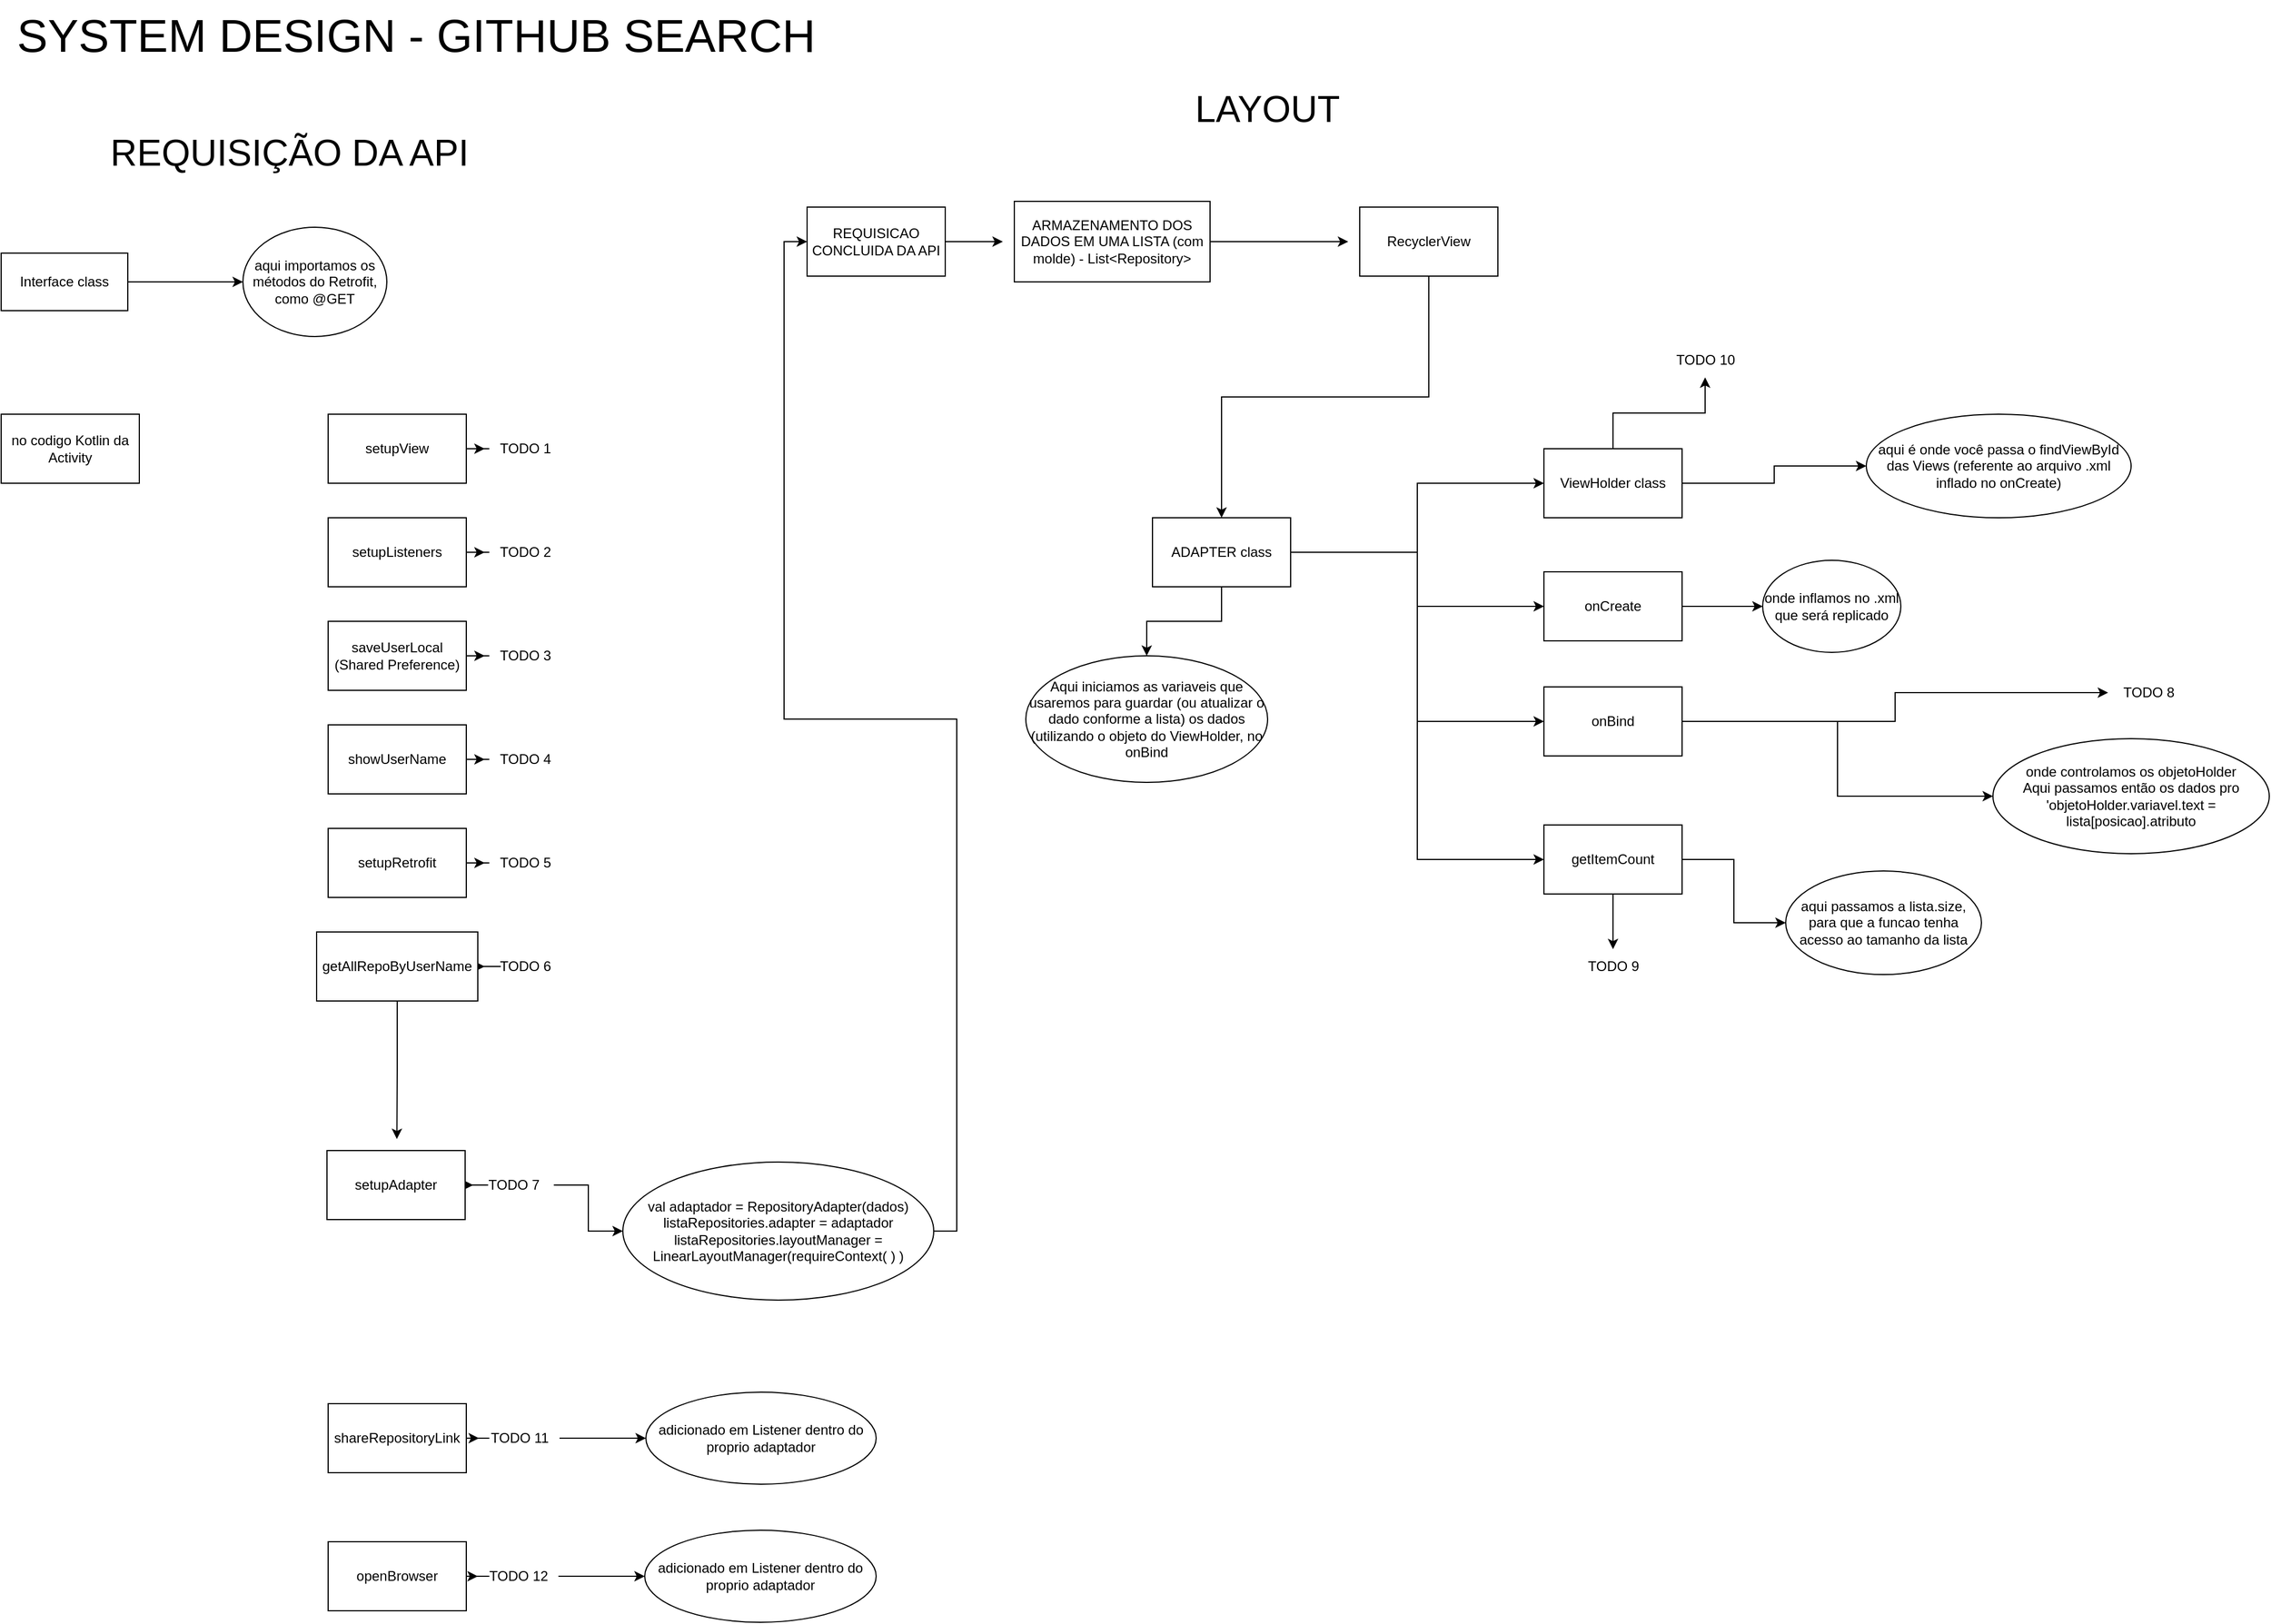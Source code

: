 <mxfile version="23.0.2" type="device">
  <diagram name="Página-1" id="-o6ntTe5AhZ-jHOkyN4g">
    <mxGraphModel dx="1311" dy="905" grid="1" gridSize="10" guides="1" tooltips="1" connect="1" arrows="1" fold="1" page="1" pageScale="1" pageWidth="827" pageHeight="1169" math="0" shadow="0">
      <root>
        <mxCell id="0" />
        <mxCell id="1" parent="0" />
        <mxCell id="gpYYDkNpvxpEJjiMGzxw-1" value="&lt;font style=&quot;font-size: 40px;&quot;&gt;SYSTEM DESIGN - GITHUB SEARCH&lt;/font&gt;" style="text;html=1;align=center;verticalAlign=middle;resizable=0;points=[];autosize=1;strokeColor=none;fillColor=none;" parent="1" vertex="1">
          <mxGeometry x="70" y="30" width="720" height="60" as="geometry" />
        </mxCell>
        <mxCell id="gpYYDkNpvxpEJjiMGzxw-2" value="&lt;font style=&quot;font-size: 32px;&quot;&gt;LAYOUT&lt;/font&gt;" style="text;html=1;strokeColor=none;fillColor=none;align=center;verticalAlign=middle;whiteSpace=wrap;rounded=0;" parent="1" vertex="1">
          <mxGeometry x="1140" y="110" width="60" height="30" as="geometry" />
        </mxCell>
        <mxCell id="gpYYDkNpvxpEJjiMGzxw-3" value="&lt;font style=&quot;font-size: 32px;&quot;&gt;REQUISIÇÃO DA API&lt;/font&gt;" style="text;html=1;align=center;verticalAlign=middle;resizable=0;points=[];autosize=1;strokeColor=none;fillColor=none;" parent="1" vertex="1">
          <mxGeometry x="155" y="138" width="330" height="50" as="geometry" />
        </mxCell>
        <mxCell id="gpYYDkNpvxpEJjiMGzxw-11" style="edgeStyle=orthogonalEdgeStyle;rounded=0;orthogonalLoop=1;jettySize=auto;html=1;exitX=0.5;exitY=1;exitDx=0;exitDy=0;entryX=0.5;entryY=0;entryDx=0;entryDy=0;" parent="1" source="gpYYDkNpvxpEJjiMGzxw-4" target="gpYYDkNpvxpEJjiMGzxw-10" edge="1">
          <mxGeometry relative="1" as="geometry" />
        </mxCell>
        <mxCell id="gpYYDkNpvxpEJjiMGzxw-4" value="RecyclerView" style="whiteSpace=wrap;html=1;" parent="1" vertex="1">
          <mxGeometry x="1250" y="210" width="120" height="60" as="geometry" />
        </mxCell>
        <mxCell id="gpYYDkNpvxpEJjiMGzxw-8" style="edgeStyle=orthogonalEdgeStyle;rounded=0;orthogonalLoop=1;jettySize=auto;html=1;exitX=1;exitY=0.5;exitDx=0;exitDy=0;" parent="1" source="gpYYDkNpvxpEJjiMGzxw-5" edge="1">
          <mxGeometry relative="1" as="geometry">
            <mxPoint x="940" y="240" as="targetPoint" />
          </mxGeometry>
        </mxCell>
        <mxCell id="gpYYDkNpvxpEJjiMGzxw-5" value="REQUISICAO CONCLUIDA DA API" style="whiteSpace=wrap;html=1;" parent="1" vertex="1">
          <mxGeometry x="770" y="210" width="120" height="60" as="geometry" />
        </mxCell>
        <mxCell id="gpYYDkNpvxpEJjiMGzxw-7" style="edgeStyle=orthogonalEdgeStyle;rounded=0;orthogonalLoop=1;jettySize=auto;html=1;exitX=1;exitY=0.5;exitDx=0;exitDy=0;" parent="1" source="gpYYDkNpvxpEJjiMGzxw-6" edge="1">
          <mxGeometry relative="1" as="geometry">
            <mxPoint x="1240" y="240" as="targetPoint" />
          </mxGeometry>
        </mxCell>
        <mxCell id="gpYYDkNpvxpEJjiMGzxw-6" value="ARMAZENAMENTO DOS DADOS EM UMA LISTA (com molde) - List&amp;lt;Repository&amp;gt;" style="whiteSpace=wrap;html=1;" parent="1" vertex="1">
          <mxGeometry x="950" y="205" width="170" height="70" as="geometry" />
        </mxCell>
        <mxCell id="gpYYDkNpvxpEJjiMGzxw-14" value="" style="edgeStyle=orthogonalEdgeStyle;rounded=0;orthogonalLoop=1;jettySize=auto;html=1;" parent="1" source="gpYYDkNpvxpEJjiMGzxw-10" target="gpYYDkNpvxpEJjiMGzxw-13" edge="1">
          <mxGeometry relative="1" as="geometry" />
        </mxCell>
        <mxCell id="gpYYDkNpvxpEJjiMGzxw-17" style="edgeStyle=orthogonalEdgeStyle;rounded=0;orthogonalLoop=1;jettySize=auto;html=1;exitX=1;exitY=0.5;exitDx=0;exitDy=0;entryX=0;entryY=0.5;entryDx=0;entryDy=0;" parent="1" source="gpYYDkNpvxpEJjiMGzxw-10" target="gpYYDkNpvxpEJjiMGzxw-16" edge="1">
          <mxGeometry relative="1" as="geometry" />
        </mxCell>
        <mxCell id="gpYYDkNpvxpEJjiMGzxw-18" style="edgeStyle=orthogonalEdgeStyle;rounded=0;orthogonalLoop=1;jettySize=auto;html=1;exitX=1;exitY=0.5;exitDx=0;exitDy=0;entryX=0;entryY=0.5;entryDx=0;entryDy=0;" parent="1" source="gpYYDkNpvxpEJjiMGzxw-10" target="gpYYDkNpvxpEJjiMGzxw-15" edge="1">
          <mxGeometry relative="1" as="geometry" />
        </mxCell>
        <mxCell id="gpYYDkNpvxpEJjiMGzxw-27" value="" style="edgeStyle=orthogonalEdgeStyle;rounded=0;orthogonalLoop=1;jettySize=auto;html=1;" parent="1" source="gpYYDkNpvxpEJjiMGzxw-10" target="gpYYDkNpvxpEJjiMGzxw-26" edge="1">
          <mxGeometry relative="1" as="geometry" />
        </mxCell>
        <mxCell id="89oDRiUdbmvaXGBSdOVL-37" value="" style="edgeStyle=orthogonalEdgeStyle;rounded=0;orthogonalLoop=1;jettySize=auto;html=1;" edge="1" parent="1" source="gpYYDkNpvxpEJjiMGzxw-10" target="89oDRiUdbmvaXGBSdOVL-36">
          <mxGeometry relative="1" as="geometry" />
        </mxCell>
        <mxCell id="gpYYDkNpvxpEJjiMGzxw-10" value="ADAPTER class" style="whiteSpace=wrap;html=1;" parent="1" vertex="1">
          <mxGeometry x="1070" y="480" width="120" height="60" as="geometry" />
        </mxCell>
        <mxCell id="gpYYDkNpvxpEJjiMGzxw-20" value="" style="edgeStyle=orthogonalEdgeStyle;rounded=0;orthogonalLoop=1;jettySize=auto;html=1;" parent="1" source="gpYYDkNpvxpEJjiMGzxw-13" target="gpYYDkNpvxpEJjiMGzxw-19" edge="1">
          <mxGeometry relative="1" as="geometry" />
        </mxCell>
        <mxCell id="gpYYDkNpvxpEJjiMGzxw-13" value="onCreate" style="whiteSpace=wrap;html=1;" parent="1" vertex="1">
          <mxGeometry x="1410" y="527" width="120" height="60" as="geometry" />
        </mxCell>
        <mxCell id="gpYYDkNpvxpEJjiMGzxw-22" value="" style="edgeStyle=orthogonalEdgeStyle;rounded=0;orthogonalLoop=1;jettySize=auto;html=1;" parent="1" source="gpYYDkNpvxpEJjiMGzxw-15" target="gpYYDkNpvxpEJjiMGzxw-21" edge="1">
          <mxGeometry relative="1" as="geometry" />
        </mxCell>
        <mxCell id="89oDRiUdbmvaXGBSdOVL-32" style="edgeStyle=orthogonalEdgeStyle;rounded=0;orthogonalLoop=1;jettySize=auto;html=1;exitX=1;exitY=0.5;exitDx=0;exitDy=0;" edge="1" parent="1" source="gpYYDkNpvxpEJjiMGzxw-15" target="89oDRiUdbmvaXGBSdOVL-31">
          <mxGeometry relative="1" as="geometry" />
        </mxCell>
        <mxCell id="gpYYDkNpvxpEJjiMGzxw-15" value="onBind" style="whiteSpace=wrap;html=1;" parent="1" vertex="1">
          <mxGeometry x="1410" y="627" width="120" height="60" as="geometry" />
        </mxCell>
        <mxCell id="gpYYDkNpvxpEJjiMGzxw-24" value="" style="edgeStyle=orthogonalEdgeStyle;rounded=0;orthogonalLoop=1;jettySize=auto;html=1;" parent="1" source="gpYYDkNpvxpEJjiMGzxw-16" target="gpYYDkNpvxpEJjiMGzxw-23" edge="1">
          <mxGeometry relative="1" as="geometry" />
        </mxCell>
        <mxCell id="89oDRiUdbmvaXGBSdOVL-35" style="edgeStyle=orthogonalEdgeStyle;rounded=0;orthogonalLoop=1;jettySize=auto;html=1;exitX=0.5;exitY=1;exitDx=0;exitDy=0;" edge="1" parent="1" source="gpYYDkNpvxpEJjiMGzxw-16" target="89oDRiUdbmvaXGBSdOVL-34">
          <mxGeometry relative="1" as="geometry" />
        </mxCell>
        <mxCell id="gpYYDkNpvxpEJjiMGzxw-16" value="getItemCount" style="whiteSpace=wrap;html=1;" parent="1" vertex="1">
          <mxGeometry x="1410" y="747" width="120" height="60" as="geometry" />
        </mxCell>
        <mxCell id="gpYYDkNpvxpEJjiMGzxw-19" value="onde inflamos no .xml que será replicado" style="ellipse;whiteSpace=wrap;html=1;" parent="1" vertex="1">
          <mxGeometry x="1600" y="517" width="120" height="80" as="geometry" />
        </mxCell>
        <mxCell id="gpYYDkNpvxpEJjiMGzxw-21" value="onde controlamos os objetoHolder&lt;br&gt;Aqui passamos então os dados pro &#39;objetoHolder.variavel.text = lista[posicao].atributo" style="ellipse;whiteSpace=wrap;html=1;" parent="1" vertex="1">
          <mxGeometry x="1800" y="672" width="240" height="100" as="geometry" />
        </mxCell>
        <mxCell id="gpYYDkNpvxpEJjiMGzxw-23" value="aqui passamos a lista.size, para que a funcao tenha acesso ao tamanho da lista" style="ellipse;whiteSpace=wrap;html=1;" parent="1" vertex="1">
          <mxGeometry x="1620" y="787" width="170" height="90" as="geometry" />
        </mxCell>
        <mxCell id="gpYYDkNpvxpEJjiMGzxw-26" value="Aqui iniciamos as variaveis que usaremos para guardar (ou atualizar o dado conforme a lista) os dados (utilizando o objeto do ViewHolder, no onBind" style="ellipse;whiteSpace=wrap;html=1;" parent="1" vertex="1">
          <mxGeometry x="960" y="600" width="210" height="110" as="geometry" />
        </mxCell>
        <mxCell id="gpYYDkNpvxpEJjiMGzxw-32" value="" style="edgeStyle=orthogonalEdgeStyle;rounded=0;orthogonalLoop=1;jettySize=auto;html=1;" parent="1" source="gpYYDkNpvxpEJjiMGzxw-28" target="gpYYDkNpvxpEJjiMGzxw-31" edge="1">
          <mxGeometry relative="1" as="geometry" />
        </mxCell>
        <mxCell id="gpYYDkNpvxpEJjiMGzxw-28" value="Interface class" style="whiteSpace=wrap;html=1;" parent="1" vertex="1">
          <mxGeometry x="70" y="250" width="110" height="50" as="geometry" />
        </mxCell>
        <mxCell id="gpYYDkNpvxpEJjiMGzxw-31" value="aqui importamos os métodos do Retrofit, como @GET" style="ellipse;whiteSpace=wrap;html=1;" parent="1" vertex="1">
          <mxGeometry x="280" y="227.5" width="125" height="95" as="geometry" />
        </mxCell>
        <mxCell id="gpYYDkNpvxpEJjiMGzxw-33" value="no codigo Kotlin da Activity" style="whiteSpace=wrap;html=1;" parent="1" vertex="1">
          <mxGeometry x="70" y="390" width="120" height="60" as="geometry" />
        </mxCell>
        <mxCell id="89oDRiUdbmvaXGBSdOVL-17" style="edgeStyle=orthogonalEdgeStyle;rounded=0;orthogonalLoop=1;jettySize=auto;html=1;exitX=1;exitY=0.5;exitDx=0;exitDy=0;" edge="1" parent="1" source="gpYYDkNpvxpEJjiMGzxw-42" target="89oDRiUdbmvaXGBSdOVL-10">
          <mxGeometry relative="1" as="geometry" />
        </mxCell>
        <mxCell id="gpYYDkNpvxpEJjiMGzxw-42" value="setupView" style="whiteSpace=wrap;html=1;" parent="1" vertex="1">
          <mxGeometry x="354" y="390" width="120" height="60" as="geometry" />
        </mxCell>
        <mxCell id="89oDRiUdbmvaXGBSdOVL-18" style="edgeStyle=orthogonalEdgeStyle;rounded=0;orthogonalLoop=1;jettySize=auto;html=1;exitX=1;exitY=0.5;exitDx=0;exitDy=0;" edge="1" parent="1" source="89oDRiUdbmvaXGBSdOVL-1" target="89oDRiUdbmvaXGBSdOVL-11">
          <mxGeometry relative="1" as="geometry" />
        </mxCell>
        <mxCell id="89oDRiUdbmvaXGBSdOVL-1" value="setupListeners" style="whiteSpace=wrap;html=1;" vertex="1" parent="1">
          <mxGeometry x="354" y="480" width="120" height="60" as="geometry" />
        </mxCell>
        <mxCell id="89oDRiUdbmvaXGBSdOVL-19" style="edgeStyle=orthogonalEdgeStyle;rounded=0;orthogonalLoop=1;jettySize=auto;html=1;exitX=1;exitY=0.5;exitDx=0;exitDy=0;" edge="1" parent="1" source="89oDRiUdbmvaXGBSdOVL-2" target="89oDRiUdbmvaXGBSdOVL-12">
          <mxGeometry relative="1" as="geometry" />
        </mxCell>
        <mxCell id="89oDRiUdbmvaXGBSdOVL-2" value="saveUserLocal (Shared Preference)" style="whiteSpace=wrap;html=1;" vertex="1" parent="1">
          <mxGeometry x="354" y="570" width="120" height="60" as="geometry" />
        </mxCell>
        <mxCell id="89oDRiUdbmvaXGBSdOVL-20" style="edgeStyle=orthogonalEdgeStyle;rounded=0;orthogonalLoop=1;jettySize=auto;html=1;exitX=1;exitY=0.5;exitDx=0;exitDy=0;" edge="1" parent="1" source="89oDRiUdbmvaXGBSdOVL-3" target="89oDRiUdbmvaXGBSdOVL-13">
          <mxGeometry relative="1" as="geometry" />
        </mxCell>
        <mxCell id="89oDRiUdbmvaXGBSdOVL-3" value="showUserName" style="whiteSpace=wrap;html=1;" vertex="1" parent="1">
          <mxGeometry x="354" y="660" width="120" height="60" as="geometry" />
        </mxCell>
        <mxCell id="89oDRiUdbmvaXGBSdOVL-21" style="edgeStyle=orthogonalEdgeStyle;rounded=0;orthogonalLoop=1;jettySize=auto;html=1;exitX=1;exitY=0.5;exitDx=0;exitDy=0;" edge="1" parent="1" source="89oDRiUdbmvaXGBSdOVL-4" target="89oDRiUdbmvaXGBSdOVL-14">
          <mxGeometry relative="1" as="geometry" />
        </mxCell>
        <mxCell id="89oDRiUdbmvaXGBSdOVL-4" value="setupRetrofit" style="whiteSpace=wrap;html=1;" vertex="1" parent="1">
          <mxGeometry x="354" y="750" width="120" height="60" as="geometry" />
        </mxCell>
        <mxCell id="89oDRiUdbmvaXGBSdOVL-22" style="edgeStyle=orthogonalEdgeStyle;rounded=0;orthogonalLoop=1;jettySize=auto;html=1;exitX=1;exitY=0.5;exitDx=0;exitDy=0;" edge="1" parent="1" source="89oDRiUdbmvaXGBSdOVL-5" target="89oDRiUdbmvaXGBSdOVL-15">
          <mxGeometry relative="1" as="geometry" />
        </mxCell>
        <mxCell id="89oDRiUdbmvaXGBSdOVL-54" style="edgeStyle=orthogonalEdgeStyle;rounded=0;orthogonalLoop=1;jettySize=auto;html=1;exitX=0.5;exitY=1;exitDx=0;exitDy=0;" edge="1" parent="1" source="89oDRiUdbmvaXGBSdOVL-5">
          <mxGeometry relative="1" as="geometry">
            <mxPoint x="413.706" y="1020" as="targetPoint" />
          </mxGeometry>
        </mxCell>
        <mxCell id="89oDRiUdbmvaXGBSdOVL-5" value="getAllRepoByUserName" style="whiteSpace=wrap;html=1;" vertex="1" parent="1">
          <mxGeometry x="344" y="840" width="140" height="60" as="geometry" />
        </mxCell>
        <mxCell id="89oDRiUdbmvaXGBSdOVL-23" style="edgeStyle=orthogonalEdgeStyle;rounded=0;orthogonalLoop=1;jettySize=auto;html=1;exitX=1;exitY=0.5;exitDx=0;exitDy=0;" edge="1" parent="1" source="89oDRiUdbmvaXGBSdOVL-6" target="89oDRiUdbmvaXGBSdOVL-16">
          <mxGeometry relative="1" as="geometry" />
        </mxCell>
        <mxCell id="89oDRiUdbmvaXGBSdOVL-6" value="setupAdapter" style="whiteSpace=wrap;html=1;" vertex="1" parent="1">
          <mxGeometry x="353" y="1030" width="120" height="60" as="geometry" />
        </mxCell>
        <mxCell id="89oDRiUdbmvaXGBSdOVL-10" value="TODO 1" style="text;html=1;align=center;verticalAlign=middle;resizable=0;points=[];autosize=1;strokeColor=none;fillColor=none;" vertex="1" parent="1">
          <mxGeometry x="490" y="405" width="70" height="30" as="geometry" />
        </mxCell>
        <mxCell id="89oDRiUdbmvaXGBSdOVL-11" value="TODO 2" style="text;html=1;align=center;verticalAlign=middle;resizable=0;points=[];autosize=1;strokeColor=none;fillColor=none;" vertex="1" parent="1">
          <mxGeometry x="490" y="495" width="70" height="30" as="geometry" />
        </mxCell>
        <mxCell id="89oDRiUdbmvaXGBSdOVL-12" value="TODO 3" style="text;html=1;align=center;verticalAlign=middle;resizable=0;points=[];autosize=1;strokeColor=none;fillColor=none;" vertex="1" parent="1">
          <mxGeometry x="490" y="585" width="70" height="30" as="geometry" />
        </mxCell>
        <mxCell id="89oDRiUdbmvaXGBSdOVL-13" value="TODO 4" style="text;html=1;align=center;verticalAlign=middle;resizable=0;points=[];autosize=1;strokeColor=none;fillColor=none;" vertex="1" parent="1">
          <mxGeometry x="490" y="675" width="70" height="30" as="geometry" />
        </mxCell>
        <mxCell id="89oDRiUdbmvaXGBSdOVL-14" value="TODO 5" style="text;html=1;align=center;verticalAlign=middle;resizable=0;points=[];autosize=1;strokeColor=none;fillColor=none;" vertex="1" parent="1">
          <mxGeometry x="490" y="765" width="70" height="30" as="geometry" />
        </mxCell>
        <mxCell id="89oDRiUdbmvaXGBSdOVL-15" value="TODO 6" style="text;html=1;align=center;verticalAlign=middle;resizable=0;points=[];autosize=1;strokeColor=none;fillColor=none;" vertex="1" parent="1">
          <mxGeometry x="490" y="855" width="70" height="30" as="geometry" />
        </mxCell>
        <mxCell id="89oDRiUdbmvaXGBSdOVL-53" value="" style="edgeStyle=orthogonalEdgeStyle;rounded=0;orthogonalLoop=1;jettySize=auto;html=1;" edge="1" parent="1" source="89oDRiUdbmvaXGBSdOVL-16" target="89oDRiUdbmvaXGBSdOVL-52">
          <mxGeometry relative="1" as="geometry" />
        </mxCell>
        <mxCell id="89oDRiUdbmvaXGBSdOVL-16" value="TODO 7" style="text;html=1;align=center;verticalAlign=middle;resizable=0;points=[];autosize=1;strokeColor=none;fillColor=none;" vertex="1" parent="1">
          <mxGeometry x="480" y="1045" width="70" height="30" as="geometry" />
        </mxCell>
        <mxCell id="89oDRiUdbmvaXGBSdOVL-29" style="edgeStyle=orthogonalEdgeStyle;rounded=0;orthogonalLoop=1;jettySize=auto;html=1;exitX=1;exitY=0.5;exitDx=0;exitDy=0;" edge="1" parent="1" source="89oDRiUdbmvaXGBSdOVL-24" target="89oDRiUdbmvaXGBSdOVL-27">
          <mxGeometry relative="1" as="geometry" />
        </mxCell>
        <mxCell id="89oDRiUdbmvaXGBSdOVL-24" value="shareRepositoryLink" style="whiteSpace=wrap;html=1;" vertex="1" parent="1">
          <mxGeometry x="354" y="1250" width="120" height="60" as="geometry" />
        </mxCell>
        <mxCell id="89oDRiUdbmvaXGBSdOVL-30" style="edgeStyle=orthogonalEdgeStyle;rounded=0;orthogonalLoop=1;jettySize=auto;html=1;exitX=1;exitY=0.5;exitDx=0;exitDy=0;" edge="1" parent="1" source="89oDRiUdbmvaXGBSdOVL-26" target="89oDRiUdbmvaXGBSdOVL-28">
          <mxGeometry relative="1" as="geometry" />
        </mxCell>
        <mxCell id="89oDRiUdbmvaXGBSdOVL-26" value="openBrowser" style="whiteSpace=wrap;html=1;" vertex="1" parent="1">
          <mxGeometry x="354" y="1370" width="120" height="60" as="geometry" />
        </mxCell>
        <mxCell id="89oDRiUdbmvaXGBSdOVL-57" value="" style="edgeStyle=orthogonalEdgeStyle;rounded=0;orthogonalLoop=1;jettySize=auto;html=1;" edge="1" parent="1" source="89oDRiUdbmvaXGBSdOVL-27" target="89oDRiUdbmvaXGBSdOVL-56">
          <mxGeometry relative="1" as="geometry" />
        </mxCell>
        <mxCell id="89oDRiUdbmvaXGBSdOVL-27" value="TODO 11" style="text;html=1;align=center;verticalAlign=middle;resizable=0;points=[];autosize=1;strokeColor=none;fillColor=none;" vertex="1" parent="1">
          <mxGeometry x="485" y="1265" width="70" height="30" as="geometry" />
        </mxCell>
        <mxCell id="89oDRiUdbmvaXGBSdOVL-59" value="" style="edgeStyle=orthogonalEdgeStyle;rounded=0;orthogonalLoop=1;jettySize=auto;html=1;" edge="1" parent="1" source="89oDRiUdbmvaXGBSdOVL-28" target="89oDRiUdbmvaXGBSdOVL-58">
          <mxGeometry relative="1" as="geometry" />
        </mxCell>
        <mxCell id="89oDRiUdbmvaXGBSdOVL-28" value="TODO 12" style="text;html=1;align=center;verticalAlign=middle;resizable=0;points=[];autosize=1;strokeColor=none;fillColor=none;" vertex="1" parent="1">
          <mxGeometry x="484" y="1385" width="70" height="30" as="geometry" />
        </mxCell>
        <mxCell id="89oDRiUdbmvaXGBSdOVL-31" value="TODO 8" style="text;html=1;align=center;verticalAlign=middle;resizable=0;points=[];autosize=1;strokeColor=none;fillColor=none;" vertex="1" parent="1">
          <mxGeometry x="1900" y="617" width="70" height="30" as="geometry" />
        </mxCell>
        <mxCell id="89oDRiUdbmvaXGBSdOVL-34" value="TODO 9" style="text;html=1;align=center;verticalAlign=middle;resizable=0;points=[];autosize=1;strokeColor=none;fillColor=none;" vertex="1" parent="1">
          <mxGeometry x="1435" y="855" width="70" height="30" as="geometry" />
        </mxCell>
        <mxCell id="89oDRiUdbmvaXGBSdOVL-43" style="edgeStyle=orthogonalEdgeStyle;rounded=0;orthogonalLoop=1;jettySize=auto;html=1;exitX=1;exitY=0.5;exitDx=0;exitDy=0;" edge="1" parent="1" source="89oDRiUdbmvaXGBSdOVL-36" target="89oDRiUdbmvaXGBSdOVL-41">
          <mxGeometry relative="1" as="geometry" />
        </mxCell>
        <mxCell id="89oDRiUdbmvaXGBSdOVL-45" style="edgeStyle=orthogonalEdgeStyle;rounded=0;orthogonalLoop=1;jettySize=auto;html=1;exitX=0.5;exitY=0;exitDx=0;exitDy=0;" edge="1" parent="1" source="89oDRiUdbmvaXGBSdOVL-36" target="89oDRiUdbmvaXGBSdOVL-44">
          <mxGeometry relative="1" as="geometry" />
        </mxCell>
        <mxCell id="89oDRiUdbmvaXGBSdOVL-36" value="ViewHolder class" style="whiteSpace=wrap;html=1;" vertex="1" parent="1">
          <mxGeometry x="1410" y="420" width="120" height="60" as="geometry" />
        </mxCell>
        <mxCell id="89oDRiUdbmvaXGBSdOVL-41" value="aqui é onde você passa o findViewById das Views (referente ao arquivo .xml inflado no onCreate)" style="ellipse;whiteSpace=wrap;html=1;" vertex="1" parent="1">
          <mxGeometry x="1690" y="390" width="230" height="90" as="geometry" />
        </mxCell>
        <mxCell id="89oDRiUdbmvaXGBSdOVL-44" value="TODO 10" style="text;html=1;align=center;verticalAlign=middle;resizable=0;points=[];autosize=1;strokeColor=none;fillColor=none;" vertex="1" parent="1">
          <mxGeometry x="1515" y="328" width="70" height="30" as="geometry" />
        </mxCell>
        <mxCell id="89oDRiUdbmvaXGBSdOVL-55" style="edgeStyle=orthogonalEdgeStyle;rounded=0;orthogonalLoop=1;jettySize=auto;html=1;exitX=1;exitY=0.5;exitDx=0;exitDy=0;entryX=0;entryY=0.5;entryDx=0;entryDy=0;" edge="1" parent="1" source="89oDRiUdbmvaXGBSdOVL-52" target="gpYYDkNpvxpEJjiMGzxw-5">
          <mxGeometry relative="1" as="geometry" />
        </mxCell>
        <mxCell id="89oDRiUdbmvaXGBSdOVL-52" value="val adaptador = RepositoryAdapter(dados)&lt;br&gt;listaRepositories.adapter = adaptador&lt;br&gt;listaRepositories.layoutManager = LinearLayoutManager(requireContext( ) )" style="ellipse;whiteSpace=wrap;html=1;" vertex="1" parent="1">
          <mxGeometry x="610" y="1040" width="270" height="120" as="geometry" />
        </mxCell>
        <mxCell id="89oDRiUdbmvaXGBSdOVL-56" value="adicionado em Listener dentro do proprio adaptador" style="ellipse;whiteSpace=wrap;html=1;" vertex="1" parent="1">
          <mxGeometry x="630" y="1240" width="200" height="80" as="geometry" />
        </mxCell>
        <mxCell id="89oDRiUdbmvaXGBSdOVL-58" value="adicionado em Listener dentro do proprio adaptador" style="ellipse;whiteSpace=wrap;html=1;" vertex="1" parent="1">
          <mxGeometry x="629" y="1360" width="201" height="80" as="geometry" />
        </mxCell>
      </root>
    </mxGraphModel>
  </diagram>
</mxfile>
